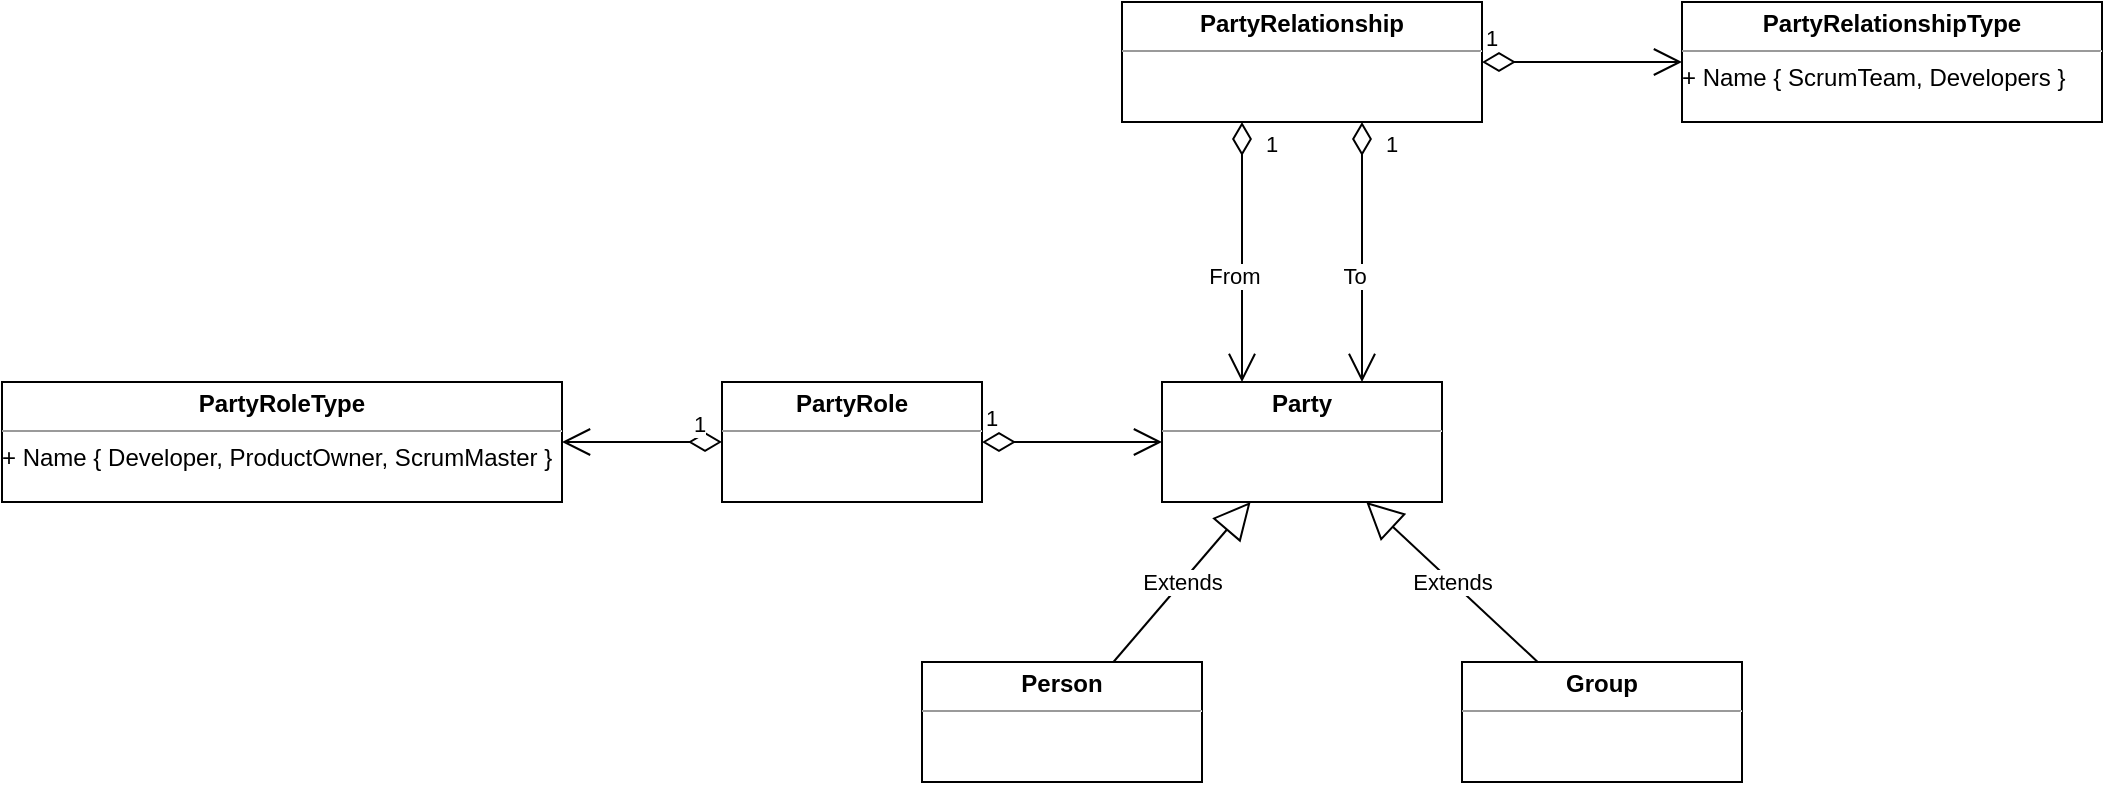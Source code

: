<mxfile version="13.11.0" type="github">
  <diagram id="WDRfQYIRjnSFrek8GdsS" name="Page-1">
    <mxGraphModel dx="2071" dy="1782" grid="1" gridSize="10" guides="1" tooltips="1" connect="1" arrows="1" fold="1" page="1" pageScale="1" pageWidth="850" pageHeight="1100" math="0" shadow="0">
      <root>
        <mxCell id="0" />
        <mxCell id="1" parent="0" />
        <mxCell id="qD8StPKB9xO7428mHrEP-21" value="&lt;p style=&quot;margin: 0px ; margin-top: 4px ; text-align: center&quot;&gt;&lt;b&gt;Party&lt;/b&gt;&lt;/p&gt;&lt;hr size=&quot;1&quot;&gt;&lt;div style=&quot;height: 2px&quot;&gt;&lt;/div&gt;" style="verticalAlign=top;align=left;overflow=fill;fontSize=12;fontFamily=Helvetica;html=1;" vertex="1" parent="1">
          <mxGeometry x="370" y="60" width="140" height="60" as="geometry" />
        </mxCell>
        <mxCell id="qD8StPKB9xO7428mHrEP-22" value="&lt;p style=&quot;margin: 0px ; margin-top: 4px ; text-align: center&quot;&gt;&lt;b&gt;Person&lt;/b&gt;&lt;/p&gt;&lt;hr size=&quot;1&quot;&gt;&lt;div style=&quot;height: 2px&quot;&gt;&lt;/div&gt;" style="verticalAlign=top;align=left;overflow=fill;fontSize=12;fontFamily=Helvetica;html=1;" vertex="1" parent="1">
          <mxGeometry x="250" y="200" width="140" height="60" as="geometry" />
        </mxCell>
        <mxCell id="qD8StPKB9xO7428mHrEP-23" value="Extends" style="endArrow=block;endSize=16;endFill=0;html=1;" edge="1" parent="1" source="qD8StPKB9xO7428mHrEP-22" target="qD8StPKB9xO7428mHrEP-21">
          <mxGeometry width="160" relative="1" as="geometry">
            <mxPoint x="510" y="270" as="sourcePoint" />
            <mxPoint x="670" y="270" as="targetPoint" />
          </mxGeometry>
        </mxCell>
        <mxCell id="qD8StPKB9xO7428mHrEP-24" value="&lt;p style=&quot;margin: 0px ; margin-top: 4px ; text-align: center&quot;&gt;&lt;b&gt;Group&lt;/b&gt;&lt;/p&gt;&lt;hr size=&quot;1&quot;&gt;&lt;div style=&quot;height: 2px&quot;&gt;&lt;/div&gt;" style="verticalAlign=top;align=left;overflow=fill;fontSize=12;fontFamily=Helvetica;html=1;" vertex="1" parent="1">
          <mxGeometry x="520" y="200" width="140" height="60" as="geometry" />
        </mxCell>
        <mxCell id="qD8StPKB9xO7428mHrEP-25" value="Extends" style="endArrow=block;endSize=16;endFill=0;html=1;" edge="1" parent="1" source="qD8StPKB9xO7428mHrEP-24" target="qD8StPKB9xO7428mHrEP-21">
          <mxGeometry width="160" relative="1" as="geometry">
            <mxPoint x="355.714" y="210" as="sourcePoint" />
            <mxPoint x="424.286" y="130" as="targetPoint" />
          </mxGeometry>
        </mxCell>
        <mxCell id="qD8StPKB9xO7428mHrEP-26" value="&lt;p style=&quot;margin: 0px ; margin-top: 4px ; text-align: center&quot;&gt;&lt;b&gt;PartyRole&lt;/b&gt;&lt;/p&gt;&lt;hr size=&quot;1&quot;&gt;&lt;div style=&quot;height: 2px&quot;&gt;&lt;br&gt;&lt;/div&gt;" style="verticalAlign=top;align=left;overflow=fill;fontSize=12;fontFamily=Helvetica;html=1;" vertex="1" parent="1">
          <mxGeometry x="150" y="60" width="130" height="60" as="geometry" />
        </mxCell>
        <mxCell id="qD8StPKB9xO7428mHrEP-27" value="1" style="endArrow=open;html=1;endSize=12;startArrow=diamondThin;startSize=14;startFill=0;edgeStyle=orthogonalEdgeStyle;align=left;verticalAlign=bottom;exitX=1;exitY=0.5;exitDx=0;exitDy=0;" edge="1" parent="1" source="qD8StPKB9xO7428mHrEP-26" target="qD8StPKB9xO7428mHrEP-21">
          <mxGeometry x="-1" y="3" relative="1" as="geometry">
            <mxPoint x="100" y="160" as="sourcePoint" />
            <mxPoint x="260" y="160" as="targetPoint" />
          </mxGeometry>
        </mxCell>
        <mxCell id="qD8StPKB9xO7428mHrEP-28" value="&lt;p style=&quot;margin: 0px ; margin-top: 4px ; text-align: center&quot;&gt;&lt;b&gt;PartyRoleType&lt;/b&gt;&lt;/p&gt;&lt;hr size=&quot;1&quot;&gt;&lt;div style=&quot;height: 2px&quot;&gt;+ Name { Developer, ProductOwner, ScrumMaster }&lt;br&gt;&lt;/div&gt;" style="verticalAlign=top;align=left;overflow=fill;fontSize=12;fontFamily=Helvetica;html=1;" vertex="1" parent="1">
          <mxGeometry x="-210" y="60" width="280" height="60" as="geometry" />
        </mxCell>
        <mxCell id="qD8StPKB9xO7428mHrEP-33" value="1" style="endArrow=open;html=1;endSize=12;startArrow=diamondThin;startSize=14;startFill=0;edgeStyle=orthogonalEdgeStyle;align=left;verticalAlign=bottom;" edge="1" parent="1" source="qD8StPKB9xO7428mHrEP-26" target="qD8StPKB9xO7428mHrEP-28">
          <mxGeometry x="-0.6" relative="1" as="geometry">
            <mxPoint y="200" as="sourcePoint" />
            <mxPoint x="140" y="200" as="targetPoint" />
            <mxPoint as="offset" />
          </mxGeometry>
        </mxCell>
        <mxCell id="qD8StPKB9xO7428mHrEP-34" value="&lt;p style=&quot;margin: 0px ; margin-top: 4px ; text-align: center&quot;&gt;&lt;b&gt;Party&lt;/b&gt;&lt;b&gt;Relationship&lt;/b&gt;&lt;/p&gt;&lt;hr size=&quot;1&quot;&gt;&lt;div style=&quot;height: 2px&quot;&gt;&lt;/div&gt;" style="verticalAlign=top;align=left;overflow=fill;fontSize=12;fontFamily=Helvetica;html=1;" vertex="1" parent="1">
          <mxGeometry x="350" y="-130" width="180" height="60" as="geometry" />
        </mxCell>
        <mxCell id="qD8StPKB9xO7428mHrEP-35" value="&lt;p style=&quot;margin: 0px ; margin-top: 4px ; text-align: center&quot;&gt;&lt;b&gt;Party&lt;/b&gt;&lt;b&gt;RelationshipType&lt;/b&gt;&lt;/p&gt;&lt;hr size=&quot;1&quot;&gt;&lt;div style=&quot;height: 2px&quot;&gt;+ Name { ScrumTeam, Developers }&lt;/div&gt;" style="verticalAlign=top;align=left;overflow=fill;fontSize=12;fontFamily=Helvetica;html=1;" vertex="1" parent="1">
          <mxGeometry x="630" y="-130" width="210" height="60" as="geometry" />
        </mxCell>
        <mxCell id="qD8StPKB9xO7428mHrEP-36" value="1" style="endArrow=open;html=1;endSize=12;startArrow=diamondThin;startSize=14;startFill=0;edgeStyle=orthogonalEdgeStyle;align=left;verticalAlign=bottom;" edge="1" parent="1" source="qD8StPKB9xO7428mHrEP-34" target="qD8StPKB9xO7428mHrEP-21">
          <mxGeometry x="-0.692" y="10" relative="1" as="geometry">
            <mxPoint x="450" y="-50" as="sourcePoint" />
            <mxPoint x="610" y="-50" as="targetPoint" />
            <Array as="points">
              <mxPoint x="410" y="-20" />
              <mxPoint x="410" y="-20" />
            </Array>
            <mxPoint as="offset" />
          </mxGeometry>
        </mxCell>
        <mxCell id="qD8StPKB9xO7428mHrEP-37" value="From" style="edgeLabel;html=1;align=center;verticalAlign=middle;resizable=0;points=[];" vertex="1" connectable="0" parent="qD8StPKB9xO7428mHrEP-36">
          <mxGeometry x="0.187" y="-4" relative="1" as="geometry">
            <mxPoint as="offset" />
          </mxGeometry>
        </mxCell>
        <mxCell id="qD8StPKB9xO7428mHrEP-38" value="1" style="endArrow=open;html=1;endSize=12;startArrow=diamondThin;startSize=14;startFill=0;edgeStyle=orthogonalEdgeStyle;align=left;verticalAlign=bottom;" edge="1" parent="1" source="qD8StPKB9xO7428mHrEP-34" target="qD8StPKB9xO7428mHrEP-21">
          <mxGeometry x="-0.692" y="10" relative="1" as="geometry">
            <mxPoint x="489.999" y="-70" as="sourcePoint" />
            <mxPoint x="489.999" y="60" as="targetPoint" />
            <Array as="points">
              <mxPoint x="470" y="-20" />
              <mxPoint x="470" y="-20" />
            </Array>
            <mxPoint as="offset" />
          </mxGeometry>
        </mxCell>
        <mxCell id="qD8StPKB9xO7428mHrEP-39" value="To" style="edgeLabel;html=1;align=center;verticalAlign=middle;resizable=0;points=[];" vertex="1" connectable="0" parent="qD8StPKB9xO7428mHrEP-38">
          <mxGeometry x="0.187" y="-4" relative="1" as="geometry">
            <mxPoint as="offset" />
          </mxGeometry>
        </mxCell>
        <mxCell id="qD8StPKB9xO7428mHrEP-40" value="1" style="endArrow=open;html=1;endSize=12;startArrow=diamondThin;startSize=14;startFill=0;edgeStyle=orthogonalEdgeStyle;align=left;verticalAlign=bottom;" edge="1" parent="1" source="qD8StPKB9xO7428mHrEP-34" target="qD8StPKB9xO7428mHrEP-35">
          <mxGeometry x="-1" y="3" relative="1" as="geometry">
            <mxPoint x="610" y="-30" as="sourcePoint" />
            <mxPoint x="770" y="-30" as="targetPoint" />
          </mxGeometry>
        </mxCell>
      </root>
    </mxGraphModel>
  </diagram>
</mxfile>
